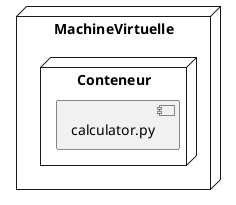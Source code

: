 @startuml
  node MachineVirtuelle {
      node Conteneur {
        component "calculator.py" 
      }
  }
@enduml